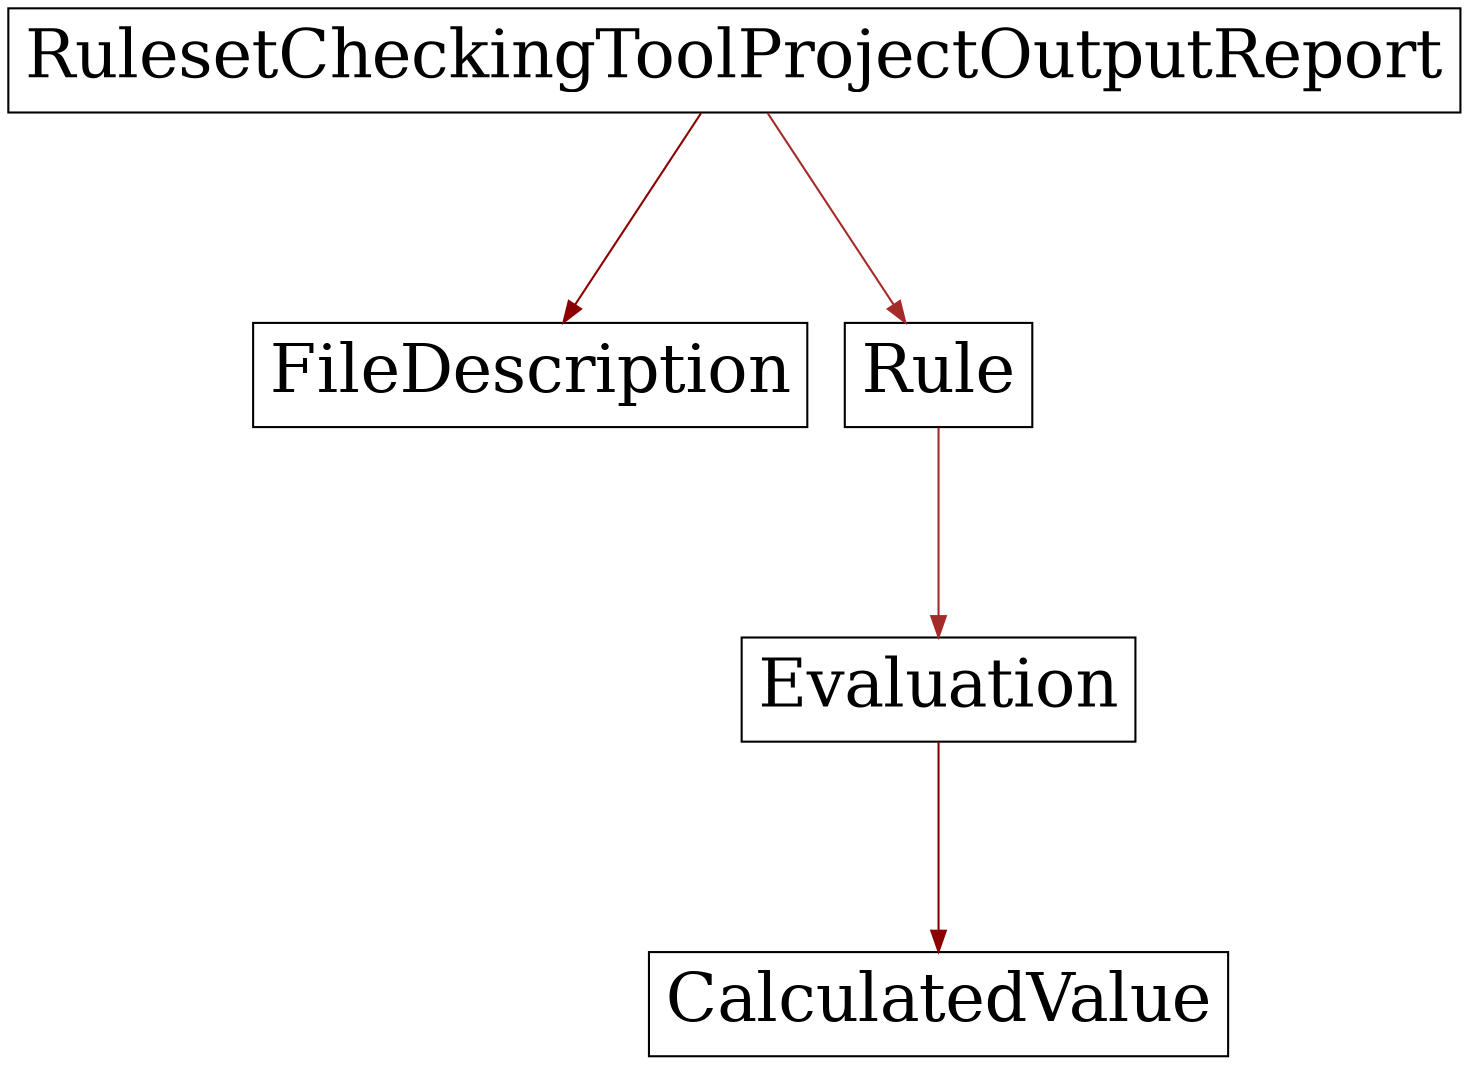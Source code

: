 digraph G {
    size="10, 10";
    ranksep="1.4";
  RulesetCheckingToolProjectOutputReport -> FileDescription [color="darkred"]
  RulesetCheckingToolProjectOutputReport[fontsize="32" shape="box" height="0.7"]
  FileDescription[fontsize="32" shape="box" height="0.7"]
  RulesetCheckingToolProjectOutputReport -> Rule [color="brown"]
  Rule[fontsize="32" shape="box" height="0.7"]
  Rule -> Evaluation [color="brown"]
  Evaluation[fontsize="32" shape="box" height="0.7"]
  Evaluation -> CalculatedValue [color="darkred"]
  CalculatedValue[fontsize="32" shape="box" height="0.7"]
}
